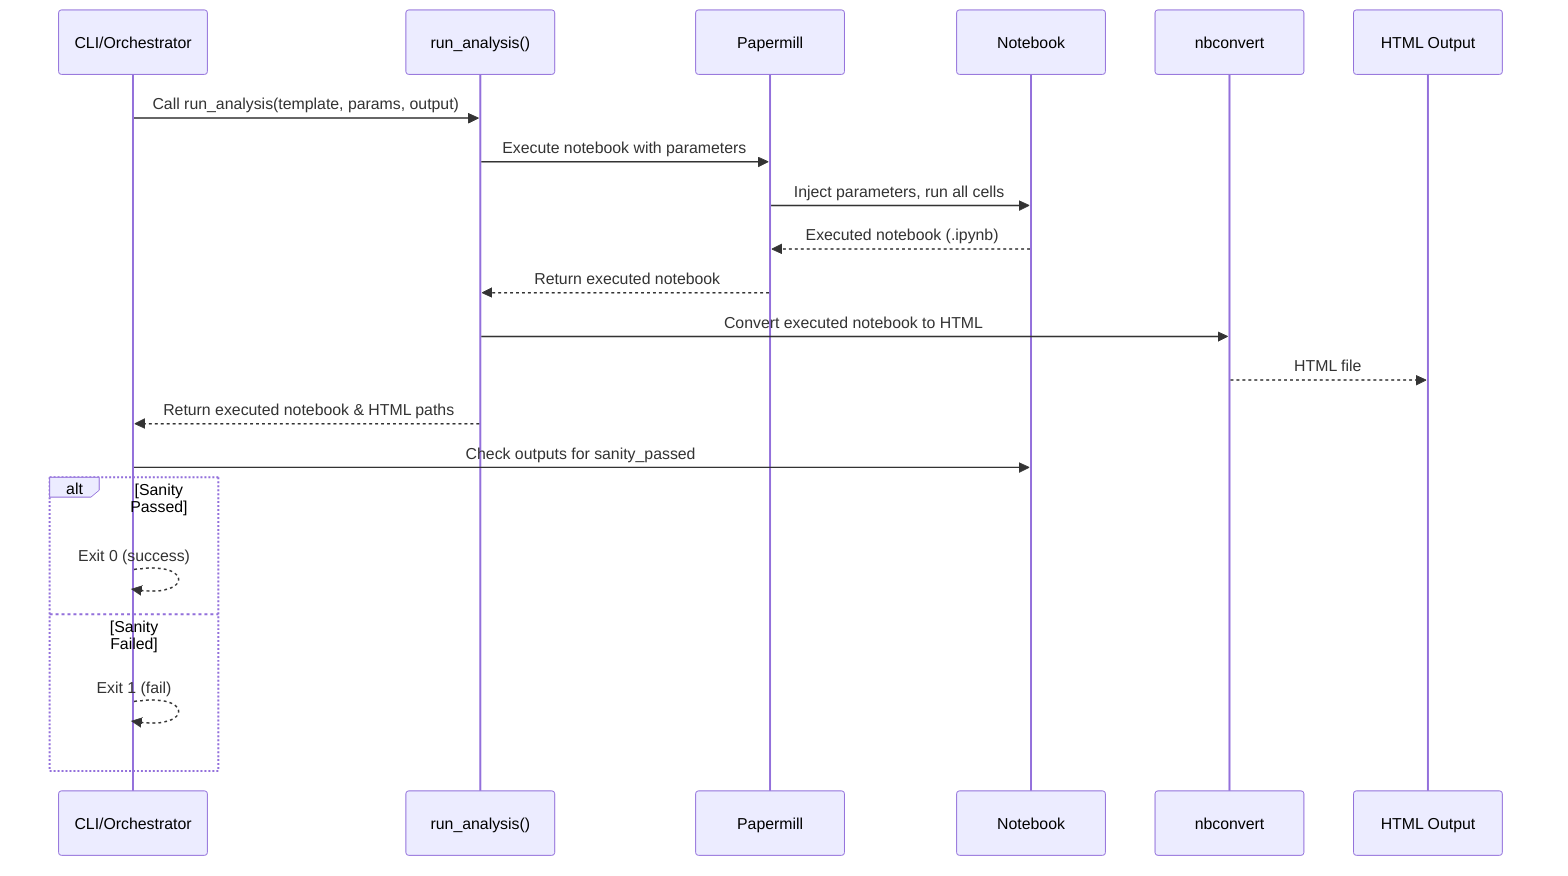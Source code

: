 sequenceDiagram
    participant CLI as CLI/Orchestrator
    participant Harness as run_analysis()
    participant Papermill as Papermill
    participant NB as Notebook
    participant NBConvert as nbconvert
    participant HTML as HTML Output

    CLI->>Harness: Call run_analysis(template, params, output)
    Harness->>Papermill: Execute notebook with parameters
    Papermill->>NB: Inject parameters, run all cells
    NB-->>Papermill: Executed notebook (.ipynb)
    Papermill-->>Harness: Return executed notebook
    Harness->>NBConvert: Convert executed notebook to HTML
    NBConvert-->>HTML: HTML file
    Harness-->>CLI: Return executed notebook & HTML paths
    CLI->>NB: Check outputs for sanity_passed
    alt Sanity Passed
        CLI-->>CLI: Exit 0 (success)
    else Sanity Failed
        CLI-->>CLI: Exit 1 (fail)
    end